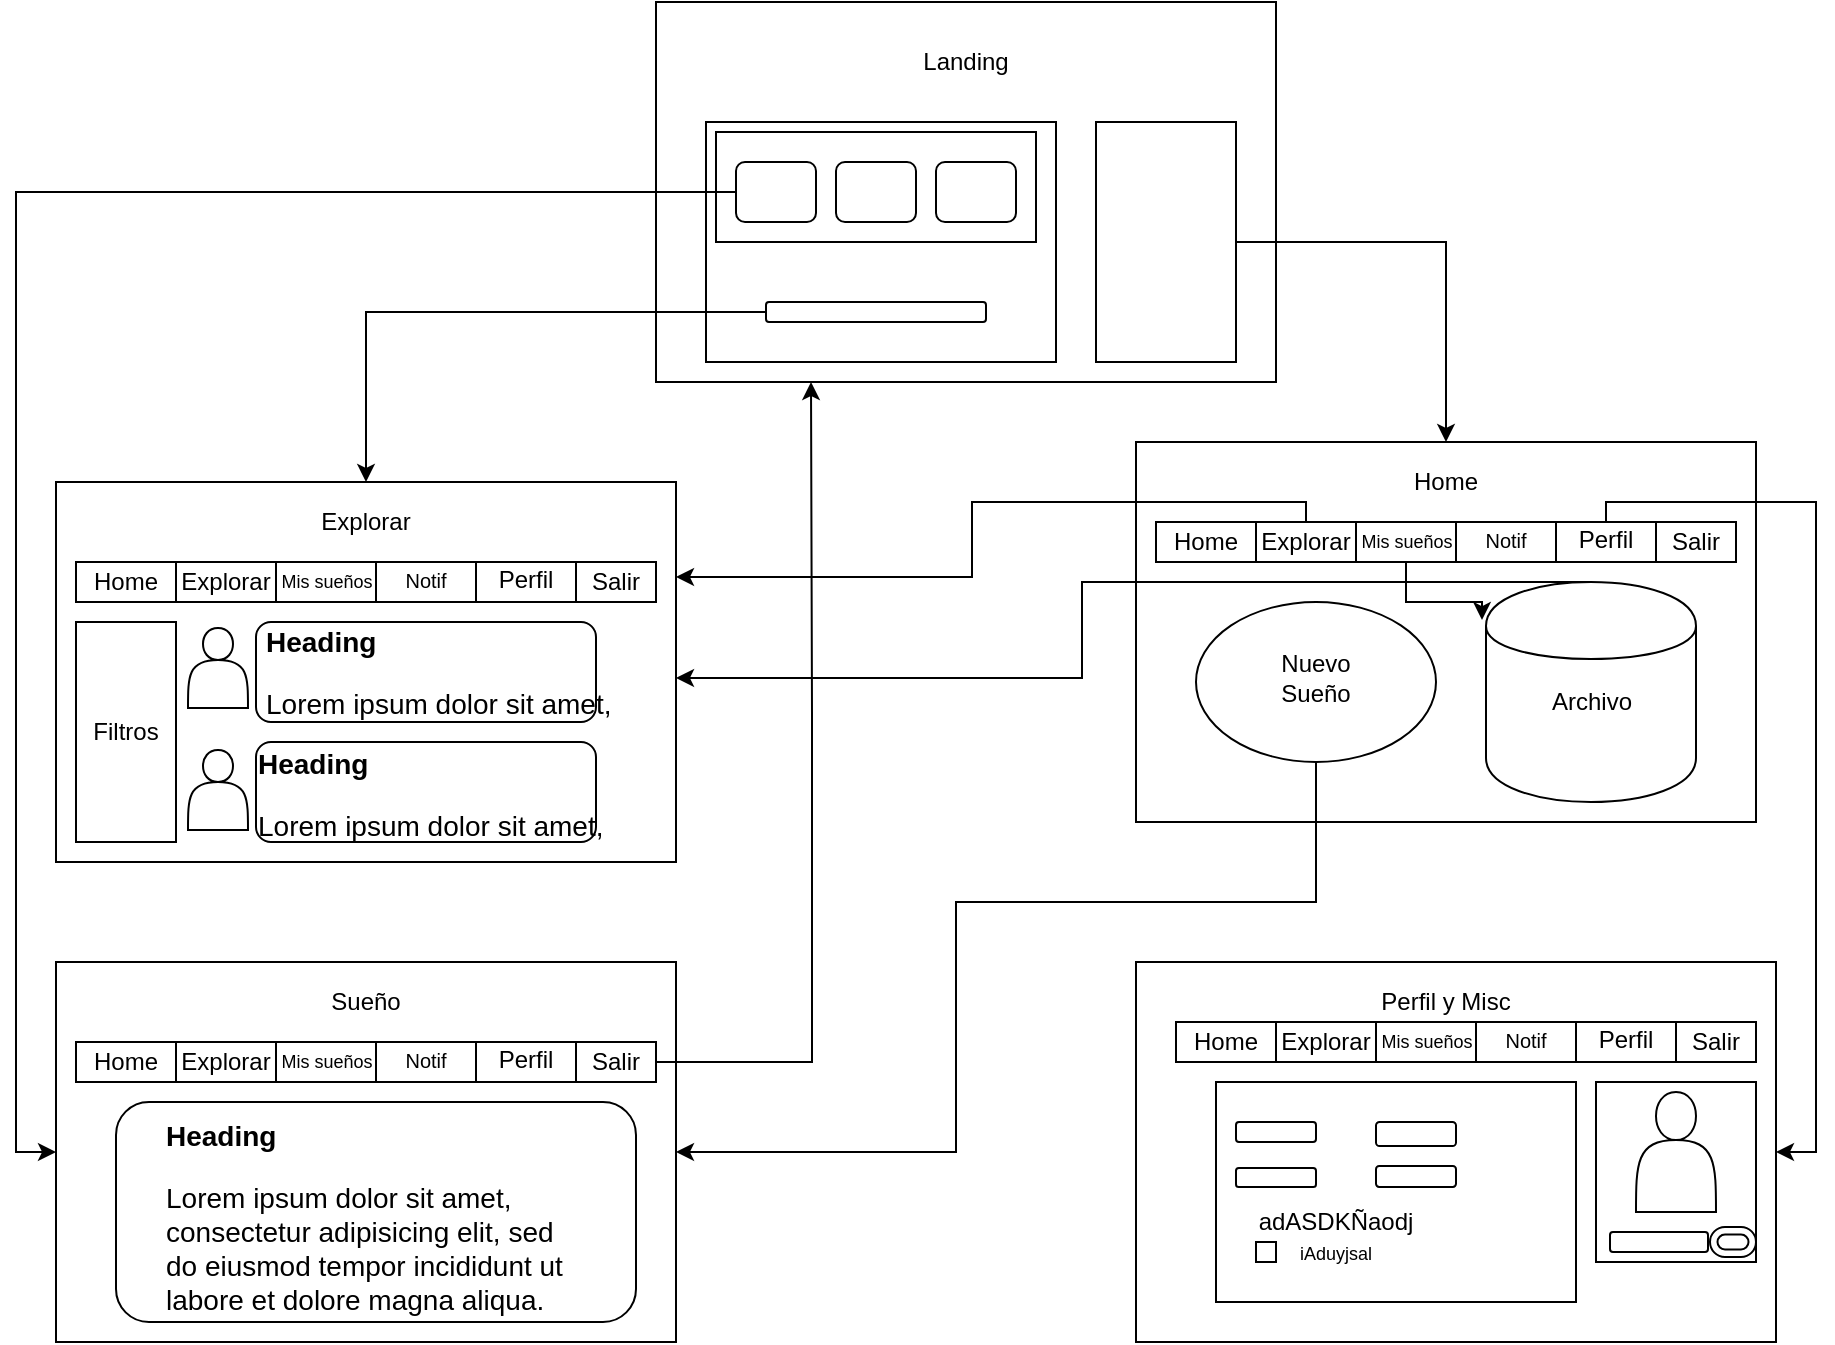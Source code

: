 <mxfile version="13.1.14" type="device"><diagram id="r1-VcZh4Wj96OKDkKLmq" name="Página-1"><mxGraphModel dx="1422" dy="846" grid="1" gridSize="10" guides="1" tooltips="1" connect="1" arrows="1" fold="1" page="1" pageScale="1" pageWidth="1169" pageHeight="827" math="0" shadow="0"><root><mxCell id="0"/><mxCell id="1" parent="0"/><mxCell id="ZdOcJ9_ZtJljpLuMC0p_-130" value="" style="rounded=0;whiteSpace=wrap;html=1;" parent="1" vertex="1"><mxGeometry x="680" y="520" width="320" height="190" as="geometry"/></mxCell><mxCell id="ZdOcJ9_ZtJljpLuMC0p_-140" value="" style="rounded=0;whiteSpace=wrap;html=1;" parent="1" vertex="1"><mxGeometry x="910" y="580" width="80" height="90" as="geometry"/></mxCell><mxCell id="ZdOcJ9_ZtJljpLuMC0p_-1" value="" style="rounded=0;whiteSpace=wrap;html=1;" parent="1" vertex="1"><mxGeometry x="440" y="40" width="310" height="190" as="geometry"/></mxCell><mxCell id="ZdOcJ9_ZtJljpLuMC0p_-2" value="Landing" style="text;html=1;strokeColor=none;fillColor=none;align=center;verticalAlign=middle;whiteSpace=wrap;rounded=0;" parent="1" vertex="1"><mxGeometry x="575" y="60" width="40" height="20" as="geometry"/></mxCell><mxCell id="ZdOcJ9_ZtJljpLuMC0p_-3" value="" style="rounded=0;whiteSpace=wrap;html=1;" parent="1" vertex="1"><mxGeometry x="680" y="260" width="310" height="190" as="geometry"/></mxCell><mxCell id="ZdOcJ9_ZtJljpLuMC0p_-4" value="Home" style="text;html=1;strokeColor=none;fillColor=none;align=center;verticalAlign=middle;whiteSpace=wrap;rounded=0;" parent="1" vertex="1"><mxGeometry x="815" y="270" width="40" height="20" as="geometry"/></mxCell><mxCell id="ZdOcJ9_ZtJljpLuMC0p_-5" value="" style="rounded=0;whiteSpace=wrap;html=1;" parent="1" vertex="1"><mxGeometry x="140" y="280" width="310" height="190" as="geometry"/></mxCell><mxCell id="ZdOcJ9_ZtJljpLuMC0p_-7" value="Explorar" style="text;html=1;strokeColor=none;fillColor=none;align=center;verticalAlign=middle;whiteSpace=wrap;rounded=0;" parent="1" vertex="1"><mxGeometry x="275" y="290" width="40" height="20" as="geometry"/></mxCell><mxCell id="ZdOcJ9_ZtJljpLuMC0p_-9" value="" style="rounded=0;whiteSpace=wrap;html=1;" parent="1" vertex="1"><mxGeometry x="140" y="520" width="310" height="190" as="geometry"/></mxCell><mxCell id="ZdOcJ9_ZtJljpLuMC0p_-10" value="Sueño" style="text;html=1;strokeColor=none;fillColor=none;align=center;verticalAlign=middle;whiteSpace=wrap;rounded=0;" parent="1" vertex="1"><mxGeometry x="275" y="530" width="40" height="20" as="geometry"/></mxCell><mxCell id="ZdOcJ9_ZtJljpLuMC0p_-11" value="" style="rounded=0;whiteSpace=wrap;html=1;" parent="1" vertex="1"><mxGeometry x="465" y="100" width="175" height="120" as="geometry"/></mxCell><mxCell id="ZdOcJ9_ZtJljpLuMC0p_-13" style="edgeStyle=orthogonalEdgeStyle;rounded=0;orthogonalLoop=1;jettySize=auto;html=1;exitX=1;exitY=0.5;exitDx=0;exitDy=0;" parent="1" source="ZdOcJ9_ZtJljpLuMC0p_-12" target="ZdOcJ9_ZtJljpLuMC0p_-3" edge="1"><mxGeometry relative="1" as="geometry"/></mxCell><mxCell id="ZdOcJ9_ZtJljpLuMC0p_-12" value="" style="rounded=0;whiteSpace=wrap;html=1;" parent="1" vertex="1"><mxGeometry x="660" y="100" width="70" height="120" as="geometry"/></mxCell><mxCell id="ZdOcJ9_ZtJljpLuMC0p_-14" value="" style="rounded=0;whiteSpace=wrap;html=1;" parent="1" vertex="1"><mxGeometry x="470" y="105" width="160" height="55" as="geometry"/></mxCell><mxCell id="ZdOcJ9_ZtJljpLuMC0p_-18" value="" style="group" parent="1" vertex="1" connectable="0"><mxGeometry x="480" y="120" width="140" height="30" as="geometry"/></mxCell><mxCell id="ZdOcJ9_ZtJljpLuMC0p_-15" value="" style="rounded=1;whiteSpace=wrap;html=1;" parent="ZdOcJ9_ZtJljpLuMC0p_-18" vertex="1"><mxGeometry width="40" height="30" as="geometry"/></mxCell><mxCell id="ZdOcJ9_ZtJljpLuMC0p_-16" value="" style="rounded=1;whiteSpace=wrap;html=1;" parent="ZdOcJ9_ZtJljpLuMC0p_-18" vertex="1"><mxGeometry x="50" width="40" height="30" as="geometry"/></mxCell><mxCell id="ZdOcJ9_ZtJljpLuMC0p_-17" value="" style="rounded=1;whiteSpace=wrap;html=1;" parent="ZdOcJ9_ZtJljpLuMC0p_-18" vertex="1"><mxGeometry x="100" width="40" height="30" as="geometry"/></mxCell><mxCell id="ZdOcJ9_ZtJljpLuMC0p_-20" style="edgeStyle=orthogonalEdgeStyle;rounded=0;orthogonalLoop=1;jettySize=auto;html=1;entryX=0.5;entryY=0;entryDx=0;entryDy=0;" parent="1" source="ZdOcJ9_ZtJljpLuMC0p_-19" target="ZdOcJ9_ZtJljpLuMC0p_-5" edge="1"><mxGeometry relative="1" as="geometry"/></mxCell><mxCell id="ZdOcJ9_ZtJljpLuMC0p_-19" value="" style="rounded=1;whiteSpace=wrap;html=1;" parent="1" vertex="1"><mxGeometry x="495" y="190" width="110" height="10" as="geometry"/></mxCell><mxCell id="ZdOcJ9_ZtJljpLuMC0p_-21" style="edgeStyle=orthogonalEdgeStyle;rounded=0;orthogonalLoop=1;jettySize=auto;html=1;exitX=0;exitY=0.5;exitDx=0;exitDy=0;entryX=0;entryY=0.5;entryDx=0;entryDy=0;" parent="1" source="ZdOcJ9_ZtJljpLuMC0p_-15" target="ZdOcJ9_ZtJljpLuMC0p_-9" edge="1"><mxGeometry relative="1" as="geometry"/></mxCell><mxCell id="ZdOcJ9_ZtJljpLuMC0p_-23" value="" style="rounded=0;whiteSpace=wrap;html=1;" parent="1" vertex="1"><mxGeometry x="690" y="300" width="290" height="20" as="geometry"/></mxCell><mxCell id="ZdOcJ9_ZtJljpLuMC0p_-24" value="" style="rounded=0;whiteSpace=wrap;html=1;" parent="1" vertex="1"><mxGeometry x="690" y="300" width="50" height="20" as="geometry"/></mxCell><mxCell id="ZdOcJ9_ZtJljpLuMC0p_-37" value="" style="group" parent="1" vertex="1" connectable="0"><mxGeometry x="690" y="300" width="290" height="20" as="geometry"/></mxCell><mxCell id="ZdOcJ9_ZtJljpLuMC0p_-36" value="" style="group" parent="ZdOcJ9_ZtJljpLuMC0p_-37" vertex="1" connectable="0"><mxGeometry width="290" height="20" as="geometry"/></mxCell><mxCell id="ZdOcJ9_ZtJljpLuMC0p_-30" value="" style="rounded=0;whiteSpace=wrap;html=1;" parent="ZdOcJ9_ZtJljpLuMC0p_-36" vertex="1"><mxGeometry width="50" height="20" as="geometry"/></mxCell><mxCell id="ZdOcJ9_ZtJljpLuMC0p_-34" value="" style="rounded=0;whiteSpace=wrap;html=1;" parent="ZdOcJ9_ZtJljpLuMC0p_-36" vertex="1"><mxGeometry width="290" height="20" as="geometry"/></mxCell><mxCell id="ZdOcJ9_ZtJljpLuMC0p_-31" value="" style="rounded=0;whiteSpace=wrap;html=1;" parent="ZdOcJ9_ZtJljpLuMC0p_-36" vertex="1"><mxGeometry x="50" width="50" height="20" as="geometry"/></mxCell><mxCell id="ZdOcJ9_ZtJljpLuMC0p_-32" value="" style="rounded=0;whiteSpace=wrap;html=1;" parent="ZdOcJ9_ZtJljpLuMC0p_-36" vertex="1"><mxGeometry x="100" width="50" height="20" as="geometry"/></mxCell><mxCell id="ZdOcJ9_ZtJljpLuMC0p_-33" value="" style="rounded=0;whiteSpace=wrap;html=1;" parent="ZdOcJ9_ZtJljpLuMC0p_-36" vertex="1"><mxGeometry x="150" width="50" height="20" as="geometry"/></mxCell><mxCell id="ZdOcJ9_ZtJljpLuMC0p_-35" value="" style="rounded=0;whiteSpace=wrap;html=1;" parent="ZdOcJ9_ZtJljpLuMC0p_-36" vertex="1"><mxGeometry x="200" width="50" height="20" as="geometry"/></mxCell><mxCell id="ZdOcJ9_ZtJljpLuMC0p_-62" value="Home" style="text;html=1;strokeColor=none;fillColor=none;align=center;verticalAlign=middle;whiteSpace=wrap;rounded=0;" parent="ZdOcJ9_ZtJljpLuMC0p_-36" vertex="1"><mxGeometry x="5" width="40" height="20" as="geometry"/></mxCell><mxCell id="ZdOcJ9_ZtJljpLuMC0p_-66" value="Salir" style="text;html=1;strokeColor=none;fillColor=none;align=center;verticalAlign=middle;whiteSpace=wrap;rounded=0;" parent="ZdOcJ9_ZtJljpLuMC0p_-36" vertex="1"><mxGeometry x="250" width="40" height="20" as="geometry"/></mxCell><mxCell id="ZdOcJ9_ZtJljpLuMC0p_-25" value="" style="rounded=0;whiteSpace=wrap;html=1;" parent="ZdOcJ9_ZtJljpLuMC0p_-37" vertex="1"><mxGeometry x="50" width="50" height="20" as="geometry"/></mxCell><mxCell id="ZdOcJ9_ZtJljpLuMC0p_-26" value="" style="rounded=0;whiteSpace=wrap;html=1;" parent="ZdOcJ9_ZtJljpLuMC0p_-37" vertex="1"><mxGeometry x="100" width="50" height="20" as="geometry"/></mxCell><mxCell id="ZdOcJ9_ZtJljpLuMC0p_-27" value="" style="rounded=0;whiteSpace=wrap;html=1;" parent="ZdOcJ9_ZtJljpLuMC0p_-37" vertex="1"><mxGeometry x="150" width="50" height="20" as="geometry"/></mxCell><mxCell id="ZdOcJ9_ZtJljpLuMC0p_-28" value="" style="rounded=0;whiteSpace=wrap;html=1;" parent="ZdOcJ9_ZtJljpLuMC0p_-37" vertex="1"><mxGeometry x="200" width="50" height="20" as="geometry"/></mxCell><mxCell id="ZdOcJ9_ZtJljpLuMC0p_-63" value="Explorar" style="text;html=1;strokeColor=none;fillColor=none;align=center;verticalAlign=middle;whiteSpace=wrap;rounded=0;" parent="ZdOcJ9_ZtJljpLuMC0p_-37" vertex="1"><mxGeometry x="55" width="40" height="20" as="geometry"/></mxCell><mxCell id="ZdOcJ9_ZtJljpLuMC0p_-64" value="&lt;font style=&quot;font-size: 9px&quot;&gt;Mis sueños&lt;/font&gt;" style="text;html=1;strokeColor=none;fillColor=none;align=center;verticalAlign=middle;whiteSpace=wrap;rounded=0;" parent="ZdOcJ9_ZtJljpLuMC0p_-37" vertex="1"><mxGeometry x="98" y="4" width="55" height="10" as="geometry"/></mxCell><mxCell id="ZdOcJ9_ZtJljpLuMC0p_-65" value="Perfil" style="text;html=1;strokeColor=none;fillColor=none;align=center;verticalAlign=middle;whiteSpace=wrap;rounded=0;" parent="ZdOcJ9_ZtJljpLuMC0p_-37" vertex="1"><mxGeometry x="205" y="-1" width="40" height="20" as="geometry"/></mxCell><mxCell id="ZdOcJ9_ZtJljpLuMC0p_-68" value="&lt;font style=&quot;font-size: 10px&quot;&gt;Notif&lt;/font&gt;" style="text;html=1;strokeColor=none;fillColor=none;align=center;verticalAlign=middle;whiteSpace=wrap;rounded=0;" parent="ZdOcJ9_ZtJljpLuMC0p_-37" vertex="1"><mxGeometry x="155" y="-1" width="40" height="20" as="geometry"/></mxCell><mxCell id="ZdOcJ9_ZtJljpLuMC0p_-38" value="" style="group" parent="1" vertex="1" connectable="0"><mxGeometry x="150" y="310" width="290" height="20" as="geometry"/></mxCell><mxCell id="ZdOcJ9_ZtJljpLuMC0p_-39" value="" style="group" parent="ZdOcJ9_ZtJljpLuMC0p_-38" vertex="1" connectable="0"><mxGeometry width="290" height="20" as="geometry"/></mxCell><mxCell id="ZdOcJ9_ZtJljpLuMC0p_-40" value="" style="rounded=0;whiteSpace=wrap;html=1;" parent="ZdOcJ9_ZtJljpLuMC0p_-39" vertex="1"><mxGeometry width="50" height="20" as="geometry"/></mxCell><mxCell id="ZdOcJ9_ZtJljpLuMC0p_-41" value="" style="rounded=0;whiteSpace=wrap;html=1;" parent="ZdOcJ9_ZtJljpLuMC0p_-39" vertex="1"><mxGeometry width="290" height="20" as="geometry"/></mxCell><mxCell id="ZdOcJ9_ZtJljpLuMC0p_-42" value="" style="rounded=0;whiteSpace=wrap;html=1;" parent="ZdOcJ9_ZtJljpLuMC0p_-39" vertex="1"><mxGeometry x="50" width="50" height="20" as="geometry"/></mxCell><mxCell id="ZdOcJ9_ZtJljpLuMC0p_-43" value="" style="rounded=0;whiteSpace=wrap;html=1;" parent="ZdOcJ9_ZtJljpLuMC0p_-39" vertex="1"><mxGeometry x="100" width="50" height="20" as="geometry"/></mxCell><mxCell id="ZdOcJ9_ZtJljpLuMC0p_-44" value="" style="rounded=0;whiteSpace=wrap;html=1;" parent="ZdOcJ9_ZtJljpLuMC0p_-39" vertex="1"><mxGeometry x="150" width="50" height="20" as="geometry"/></mxCell><mxCell id="ZdOcJ9_ZtJljpLuMC0p_-45" value="" style="rounded=0;whiteSpace=wrap;html=1;" parent="ZdOcJ9_ZtJljpLuMC0p_-39" vertex="1"><mxGeometry x="200" width="50" height="20" as="geometry"/></mxCell><mxCell id="ZdOcJ9_ZtJljpLuMC0p_-46" value="" style="rounded=0;whiteSpace=wrap;html=1;" parent="ZdOcJ9_ZtJljpLuMC0p_-38" vertex="1"><mxGeometry x="50" width="50" height="20" as="geometry"/></mxCell><mxCell id="ZdOcJ9_ZtJljpLuMC0p_-47" value="" style="rounded=0;whiteSpace=wrap;html=1;" parent="ZdOcJ9_ZtJljpLuMC0p_-38" vertex="1"><mxGeometry x="100" width="50" height="20" as="geometry"/></mxCell><mxCell id="ZdOcJ9_ZtJljpLuMC0p_-48" value="" style="rounded=0;whiteSpace=wrap;html=1;" parent="ZdOcJ9_ZtJljpLuMC0p_-38" vertex="1"><mxGeometry x="150" width="50" height="20" as="geometry"/></mxCell><mxCell id="ZdOcJ9_ZtJljpLuMC0p_-49" value="" style="rounded=0;whiteSpace=wrap;html=1;" parent="ZdOcJ9_ZtJljpLuMC0p_-38" vertex="1"><mxGeometry x="200" width="50" height="20" as="geometry"/></mxCell><mxCell id="ZdOcJ9_ZtJljpLuMC0p_-50" value="" style="group" parent="1" vertex="1" connectable="0"><mxGeometry x="150" y="550" width="290" height="20" as="geometry"/></mxCell><mxCell id="ZdOcJ9_ZtJljpLuMC0p_-51" value="" style="group" parent="ZdOcJ9_ZtJljpLuMC0p_-50" vertex="1" connectable="0"><mxGeometry width="290" height="20" as="geometry"/></mxCell><mxCell id="ZdOcJ9_ZtJljpLuMC0p_-52" value="" style="rounded=0;whiteSpace=wrap;html=1;" parent="ZdOcJ9_ZtJljpLuMC0p_-51" vertex="1"><mxGeometry width="50" height="20" as="geometry"/></mxCell><mxCell id="ZdOcJ9_ZtJljpLuMC0p_-53" value="" style="rounded=0;whiteSpace=wrap;html=1;" parent="ZdOcJ9_ZtJljpLuMC0p_-51" vertex="1"><mxGeometry width="290" height="20" as="geometry"/></mxCell><mxCell id="ZdOcJ9_ZtJljpLuMC0p_-54" value="" style="rounded=0;whiteSpace=wrap;html=1;" parent="ZdOcJ9_ZtJljpLuMC0p_-51" vertex="1"><mxGeometry x="50" width="50" height="20" as="geometry"/></mxCell><mxCell id="ZdOcJ9_ZtJljpLuMC0p_-55" value="" style="rounded=0;whiteSpace=wrap;html=1;" parent="ZdOcJ9_ZtJljpLuMC0p_-51" vertex="1"><mxGeometry x="100" width="50" height="20" as="geometry"/></mxCell><mxCell id="ZdOcJ9_ZtJljpLuMC0p_-56" value="" style="rounded=0;whiteSpace=wrap;html=1;" parent="ZdOcJ9_ZtJljpLuMC0p_-51" vertex="1"><mxGeometry x="150" width="50" height="20" as="geometry"/></mxCell><mxCell id="ZdOcJ9_ZtJljpLuMC0p_-57" value="" style="rounded=0;whiteSpace=wrap;html=1;" parent="ZdOcJ9_ZtJljpLuMC0p_-51" vertex="1"><mxGeometry x="200" width="50" height="20" as="geometry"/></mxCell><mxCell id="ZdOcJ9_ZtJljpLuMC0p_-58" value="" style="rounded=0;whiteSpace=wrap;html=1;" parent="ZdOcJ9_ZtJljpLuMC0p_-50" vertex="1"><mxGeometry x="50" width="50" height="20" as="geometry"/></mxCell><mxCell id="ZdOcJ9_ZtJljpLuMC0p_-59" value="" style="rounded=0;whiteSpace=wrap;html=1;" parent="ZdOcJ9_ZtJljpLuMC0p_-50" vertex="1"><mxGeometry x="100" width="50" height="20" as="geometry"/></mxCell><mxCell id="ZdOcJ9_ZtJljpLuMC0p_-60" value="" style="rounded=0;whiteSpace=wrap;html=1;" parent="ZdOcJ9_ZtJljpLuMC0p_-50" vertex="1"><mxGeometry x="150" width="50" height="20" as="geometry"/></mxCell><mxCell id="ZdOcJ9_ZtJljpLuMC0p_-61" value="" style="rounded=0;whiteSpace=wrap;html=1;" parent="ZdOcJ9_ZtJljpLuMC0p_-50" vertex="1"><mxGeometry x="200" width="50" height="20" as="geometry"/></mxCell><mxCell id="ZdOcJ9_ZtJljpLuMC0p_-71" value="" style="rounded=0;whiteSpace=wrap;html=1;" parent="1" vertex="1"><mxGeometry x="140" y="280" width="310" height="190" as="geometry"/></mxCell><mxCell id="ZdOcJ9_ZtJljpLuMC0p_-72" value="Explorar" style="text;html=1;strokeColor=none;fillColor=none;align=center;verticalAlign=middle;whiteSpace=wrap;rounded=0;" parent="1" vertex="1"><mxGeometry x="275" y="290" width="40" height="20" as="geometry"/></mxCell><mxCell id="ZdOcJ9_ZtJljpLuMC0p_-73" value="" style="rounded=0;whiteSpace=wrap;html=1;" parent="1" vertex="1"><mxGeometry x="150" y="320" width="290" height="20" as="geometry"/></mxCell><mxCell id="ZdOcJ9_ZtJljpLuMC0p_-74" value="" style="rounded=0;whiteSpace=wrap;html=1;" parent="1" vertex="1"><mxGeometry x="150" y="320" width="50" height="20" as="geometry"/></mxCell><mxCell id="ZdOcJ9_ZtJljpLuMC0p_-75" value="" style="group" parent="1" vertex="1" connectable="0"><mxGeometry x="150" y="320" width="290" height="20" as="geometry"/></mxCell><mxCell id="ZdOcJ9_ZtJljpLuMC0p_-76" value="" style="group" parent="ZdOcJ9_ZtJljpLuMC0p_-75" vertex="1" connectable="0"><mxGeometry width="290" height="20" as="geometry"/></mxCell><mxCell id="ZdOcJ9_ZtJljpLuMC0p_-77" value="" style="rounded=0;whiteSpace=wrap;html=1;" parent="ZdOcJ9_ZtJljpLuMC0p_-76" vertex="1"><mxGeometry width="50" height="20" as="geometry"/></mxCell><mxCell id="ZdOcJ9_ZtJljpLuMC0p_-78" value="" style="rounded=0;whiteSpace=wrap;html=1;" parent="ZdOcJ9_ZtJljpLuMC0p_-76" vertex="1"><mxGeometry width="290" height="20" as="geometry"/></mxCell><mxCell id="ZdOcJ9_ZtJljpLuMC0p_-79" value="" style="rounded=0;whiteSpace=wrap;html=1;" parent="ZdOcJ9_ZtJljpLuMC0p_-76" vertex="1"><mxGeometry x="50" width="50" height="20" as="geometry"/></mxCell><mxCell id="ZdOcJ9_ZtJljpLuMC0p_-80" value="" style="rounded=0;whiteSpace=wrap;html=1;" parent="ZdOcJ9_ZtJljpLuMC0p_-76" vertex="1"><mxGeometry x="100" width="50" height="20" as="geometry"/></mxCell><mxCell id="ZdOcJ9_ZtJljpLuMC0p_-81" value="" style="rounded=0;whiteSpace=wrap;html=1;" parent="ZdOcJ9_ZtJljpLuMC0p_-76" vertex="1"><mxGeometry x="150" width="50" height="20" as="geometry"/></mxCell><mxCell id="ZdOcJ9_ZtJljpLuMC0p_-82" value="" style="rounded=0;whiteSpace=wrap;html=1;" parent="ZdOcJ9_ZtJljpLuMC0p_-76" vertex="1"><mxGeometry x="200" width="50" height="20" as="geometry"/></mxCell><mxCell id="ZdOcJ9_ZtJljpLuMC0p_-83" value="Home" style="text;html=1;strokeColor=none;fillColor=none;align=center;verticalAlign=middle;whiteSpace=wrap;rounded=0;" parent="ZdOcJ9_ZtJljpLuMC0p_-76" vertex="1"><mxGeometry x="5" width="40" height="20" as="geometry"/></mxCell><mxCell id="ZdOcJ9_ZtJljpLuMC0p_-84" value="Salir" style="text;html=1;strokeColor=none;fillColor=none;align=center;verticalAlign=middle;whiteSpace=wrap;rounded=0;" parent="ZdOcJ9_ZtJljpLuMC0p_-76" vertex="1"><mxGeometry x="250" width="40" height="20" as="geometry"/></mxCell><mxCell id="ZdOcJ9_ZtJljpLuMC0p_-85" value="" style="rounded=0;whiteSpace=wrap;html=1;" parent="ZdOcJ9_ZtJljpLuMC0p_-75" vertex="1"><mxGeometry x="50" width="50" height="20" as="geometry"/></mxCell><mxCell id="ZdOcJ9_ZtJljpLuMC0p_-86" value="" style="rounded=0;whiteSpace=wrap;html=1;" parent="ZdOcJ9_ZtJljpLuMC0p_-75" vertex="1"><mxGeometry x="100" width="50" height="20" as="geometry"/></mxCell><mxCell id="ZdOcJ9_ZtJljpLuMC0p_-87" value="" style="rounded=0;whiteSpace=wrap;html=1;" parent="ZdOcJ9_ZtJljpLuMC0p_-75" vertex="1"><mxGeometry x="150" width="50" height="20" as="geometry"/></mxCell><mxCell id="ZdOcJ9_ZtJljpLuMC0p_-88" value="" style="rounded=0;whiteSpace=wrap;html=1;" parent="ZdOcJ9_ZtJljpLuMC0p_-75" vertex="1"><mxGeometry x="200" width="50" height="20" as="geometry"/></mxCell><mxCell id="ZdOcJ9_ZtJljpLuMC0p_-89" value="Explorar" style="text;html=1;strokeColor=none;fillColor=none;align=center;verticalAlign=middle;whiteSpace=wrap;rounded=0;" parent="ZdOcJ9_ZtJljpLuMC0p_-75" vertex="1"><mxGeometry x="55" width="40" height="20" as="geometry"/></mxCell><mxCell id="ZdOcJ9_ZtJljpLuMC0p_-90" value="&lt;font style=&quot;font-size: 9px&quot;&gt;Mis sueños&lt;/font&gt;" style="text;html=1;strokeColor=none;fillColor=none;align=center;verticalAlign=middle;whiteSpace=wrap;rounded=0;" parent="ZdOcJ9_ZtJljpLuMC0p_-75" vertex="1"><mxGeometry x="98" y="4" width="55" height="10" as="geometry"/></mxCell><mxCell id="ZdOcJ9_ZtJljpLuMC0p_-91" value="Perfil" style="text;html=1;strokeColor=none;fillColor=none;align=center;verticalAlign=middle;whiteSpace=wrap;rounded=0;" parent="ZdOcJ9_ZtJljpLuMC0p_-75" vertex="1"><mxGeometry x="205" y="-1" width="40" height="20" as="geometry"/></mxCell><mxCell id="ZdOcJ9_ZtJljpLuMC0p_-92" value="&lt;font style=&quot;font-size: 10px&quot;&gt;Notif&lt;/font&gt;" style="text;html=1;strokeColor=none;fillColor=none;align=center;verticalAlign=middle;whiteSpace=wrap;rounded=0;" parent="ZdOcJ9_ZtJljpLuMC0p_-75" vertex="1"><mxGeometry x="155" y="-1" width="40" height="20" as="geometry"/></mxCell><mxCell id="ZdOcJ9_ZtJljpLuMC0p_-93" value="" style="rounded=0;whiteSpace=wrap;html=1;" parent="1" vertex="1"><mxGeometry x="140" y="520" width="310" height="190" as="geometry"/></mxCell><mxCell id="ZdOcJ9_ZtJljpLuMC0p_-94" value="Sueño" style="text;html=1;strokeColor=none;fillColor=none;align=center;verticalAlign=middle;whiteSpace=wrap;rounded=0;" parent="1" vertex="1"><mxGeometry x="275" y="530" width="40" height="20" as="geometry"/></mxCell><mxCell id="ZdOcJ9_ZtJljpLuMC0p_-95" value="" style="rounded=0;whiteSpace=wrap;html=1;" parent="1" vertex="1"><mxGeometry x="150" y="560" width="290" height="20" as="geometry"/></mxCell><mxCell id="ZdOcJ9_ZtJljpLuMC0p_-96" value="" style="rounded=0;whiteSpace=wrap;html=1;" parent="1" vertex="1"><mxGeometry x="150" y="560" width="50" height="20" as="geometry"/></mxCell><mxCell id="ZdOcJ9_ZtJljpLuMC0p_-97" value="" style="group" parent="1" vertex="1" connectable="0"><mxGeometry x="150" y="560" width="290" height="20" as="geometry"/></mxCell><mxCell id="ZdOcJ9_ZtJljpLuMC0p_-98" value="" style="group" parent="ZdOcJ9_ZtJljpLuMC0p_-97" vertex="1" connectable="0"><mxGeometry width="290" height="20" as="geometry"/></mxCell><mxCell id="ZdOcJ9_ZtJljpLuMC0p_-99" value="" style="rounded=0;whiteSpace=wrap;html=1;" parent="ZdOcJ9_ZtJljpLuMC0p_-98" vertex="1"><mxGeometry width="50" height="20" as="geometry"/></mxCell><mxCell id="ZdOcJ9_ZtJljpLuMC0p_-100" value="" style="rounded=0;whiteSpace=wrap;html=1;" parent="ZdOcJ9_ZtJljpLuMC0p_-98" vertex="1"><mxGeometry width="290" height="20" as="geometry"/></mxCell><mxCell id="ZdOcJ9_ZtJljpLuMC0p_-101" value="" style="rounded=0;whiteSpace=wrap;html=1;" parent="ZdOcJ9_ZtJljpLuMC0p_-98" vertex="1"><mxGeometry x="50" width="50" height="20" as="geometry"/></mxCell><mxCell id="ZdOcJ9_ZtJljpLuMC0p_-102" value="" style="rounded=0;whiteSpace=wrap;html=1;" parent="ZdOcJ9_ZtJljpLuMC0p_-98" vertex="1"><mxGeometry x="100" width="50" height="20" as="geometry"/></mxCell><mxCell id="ZdOcJ9_ZtJljpLuMC0p_-103" value="" style="rounded=0;whiteSpace=wrap;html=1;" parent="ZdOcJ9_ZtJljpLuMC0p_-98" vertex="1"><mxGeometry x="150" width="50" height="20" as="geometry"/></mxCell><mxCell id="ZdOcJ9_ZtJljpLuMC0p_-104" value="" style="rounded=0;whiteSpace=wrap;html=1;" parent="ZdOcJ9_ZtJljpLuMC0p_-98" vertex="1"><mxGeometry x="200" width="50" height="20" as="geometry"/></mxCell><mxCell id="ZdOcJ9_ZtJljpLuMC0p_-105" value="Home" style="text;html=1;strokeColor=none;fillColor=none;align=center;verticalAlign=middle;whiteSpace=wrap;rounded=0;" parent="ZdOcJ9_ZtJljpLuMC0p_-98" vertex="1"><mxGeometry x="5" width="40" height="20" as="geometry"/></mxCell><mxCell id="ZdOcJ9_ZtJljpLuMC0p_-106" value="Salir" style="text;html=1;strokeColor=none;fillColor=none;align=center;verticalAlign=middle;whiteSpace=wrap;rounded=0;" parent="ZdOcJ9_ZtJljpLuMC0p_-98" vertex="1"><mxGeometry x="250" width="40" height="20" as="geometry"/></mxCell><mxCell id="ZdOcJ9_ZtJljpLuMC0p_-107" value="" style="rounded=0;whiteSpace=wrap;html=1;" parent="ZdOcJ9_ZtJljpLuMC0p_-97" vertex="1"><mxGeometry x="50" width="50" height="20" as="geometry"/></mxCell><mxCell id="ZdOcJ9_ZtJljpLuMC0p_-108" value="" style="rounded=0;whiteSpace=wrap;html=1;" parent="ZdOcJ9_ZtJljpLuMC0p_-97" vertex="1"><mxGeometry x="100" width="50" height="20" as="geometry"/></mxCell><mxCell id="ZdOcJ9_ZtJljpLuMC0p_-109" value="" style="rounded=0;whiteSpace=wrap;html=1;" parent="ZdOcJ9_ZtJljpLuMC0p_-97" vertex="1"><mxGeometry x="150" width="50" height="20" as="geometry"/></mxCell><mxCell id="ZdOcJ9_ZtJljpLuMC0p_-110" value="" style="rounded=0;whiteSpace=wrap;html=1;" parent="ZdOcJ9_ZtJljpLuMC0p_-97" vertex="1"><mxGeometry x="200" width="50" height="20" as="geometry"/></mxCell><mxCell id="ZdOcJ9_ZtJljpLuMC0p_-111" value="Explorar" style="text;html=1;strokeColor=none;fillColor=none;align=center;verticalAlign=middle;whiteSpace=wrap;rounded=0;" parent="ZdOcJ9_ZtJljpLuMC0p_-97" vertex="1"><mxGeometry x="55" width="40" height="20" as="geometry"/></mxCell><mxCell id="ZdOcJ9_ZtJljpLuMC0p_-112" value="&lt;font style=&quot;font-size: 9px&quot;&gt;Mis sueños&lt;/font&gt;" style="text;html=1;strokeColor=none;fillColor=none;align=center;verticalAlign=middle;whiteSpace=wrap;rounded=0;" parent="ZdOcJ9_ZtJljpLuMC0p_-97" vertex="1"><mxGeometry x="98" y="4" width="55" height="10" as="geometry"/></mxCell><mxCell id="ZdOcJ9_ZtJljpLuMC0p_-113" value="Perfil" style="text;html=1;strokeColor=none;fillColor=none;align=center;verticalAlign=middle;whiteSpace=wrap;rounded=0;" parent="ZdOcJ9_ZtJljpLuMC0p_-97" vertex="1"><mxGeometry x="205" y="-1" width="40" height="20" as="geometry"/></mxCell><mxCell id="ZdOcJ9_ZtJljpLuMC0p_-114" value="&lt;font style=&quot;font-size: 10px&quot;&gt;Notif&lt;/font&gt;" style="text;html=1;strokeColor=none;fillColor=none;align=center;verticalAlign=middle;whiteSpace=wrap;rounded=0;" parent="ZdOcJ9_ZtJljpLuMC0p_-97" vertex="1"><mxGeometry x="155" y="-1" width="40" height="20" as="geometry"/></mxCell><mxCell id="ZdOcJ9_ZtJljpLuMC0p_-115" value="" style="rounded=1;whiteSpace=wrap;html=1;" parent="1" vertex="1"><mxGeometry x="240" y="350" width="170" height="50" as="geometry"/></mxCell><mxCell id="ZdOcJ9_ZtJljpLuMC0p_-116" value="" style="rounded=1;whiteSpace=wrap;html=1;" parent="1" vertex="1"><mxGeometry x="240" y="410" width="170" height="50" as="geometry"/></mxCell><mxCell id="ZdOcJ9_ZtJljpLuMC0p_-117" value="Filtros" style="rounded=0;whiteSpace=wrap;html=1;" parent="1" vertex="1"><mxGeometry x="150" y="350" width="50" height="110" as="geometry"/></mxCell><mxCell id="ZdOcJ9_ZtJljpLuMC0p_-118" value="" style="shape=actor;whiteSpace=wrap;html=1;" parent="1" vertex="1"><mxGeometry x="206" y="353" width="30" height="40" as="geometry"/></mxCell><mxCell id="ZdOcJ9_ZtJljpLuMC0p_-119" value="" style="shape=actor;whiteSpace=wrap;html=1;" parent="1" vertex="1"><mxGeometry x="206" y="414" width="30" height="40" as="geometry"/></mxCell><mxCell id="ZdOcJ9_ZtJljpLuMC0p_-120" value="&lt;h1 style=&quot;font-size: 14px&quot;&gt;&lt;font style=&quot;font-size: 14px&quot;&gt;Heading&lt;/font&gt;&lt;/h1&gt;&lt;p style=&quot;font-size: 14px&quot;&gt;&lt;font style=&quot;font-size: 14px&quot;&gt;Lorem ipsum dolor sit amet, consectetur adipisicing elit, sed do eiusmod tempor incididunt ut labore et dolore magna aliqua.&lt;/font&gt;&lt;/p&gt;" style="text;html=1;strokeColor=none;fillColor=none;spacing=5;spacingTop=-20;whiteSpace=wrap;overflow=hidden;rounded=0;" parent="1" vertex="1"><mxGeometry x="240" y="353" width="210" height="50" as="geometry"/></mxCell><mxCell id="ZdOcJ9_ZtJljpLuMC0p_-121" value="&lt;h1 style=&quot;font-size: 14px&quot;&gt;&lt;font style=&quot;font-size: 14px&quot;&gt;Heading&lt;/font&gt;&lt;/h1&gt;&lt;p style=&quot;font-size: 14px&quot;&gt;&lt;font style=&quot;font-size: 14px&quot;&gt;Lorem ipsum dolor sit amet, consectetur adipisicing elit, sed do eiusmod tempor incididunt ut labore et dolore magna aliqua.&lt;/font&gt;&lt;/p&gt;" style="text;html=1;strokeColor=none;fillColor=none;spacing=5;spacingTop=-20;whiteSpace=wrap;overflow=hidden;rounded=0;" parent="1" vertex="1"><mxGeometry x="236" y="414" width="210" height="50" as="geometry"/></mxCell><mxCell id="ZdOcJ9_ZtJljpLuMC0p_-122" value="" style="rounded=1;whiteSpace=wrap;html=1;" parent="1" vertex="1"><mxGeometry x="170" y="590" width="260" height="110" as="geometry"/></mxCell><mxCell id="ZdOcJ9_ZtJljpLuMC0p_-123" value="&lt;h1 style=&quot;font-size: 14px&quot;&gt;&lt;font style=&quot;font-size: 14px&quot;&gt;Heading&lt;/font&gt;&lt;/h1&gt;&lt;p style=&quot;font-size: 14px&quot;&gt;&lt;font style=&quot;font-size: 14px&quot;&gt;Lorem ipsum dolor sit amet, consectetur adipisicing elit, sed do eiusmod tempor incididunt ut labore et dolore magna aliqua.&lt;/font&gt;&lt;/p&gt;" style="text;html=1;strokeColor=none;fillColor=none;spacing=5;spacingTop=-20;whiteSpace=wrap;overflow=hidden;rounded=0;" parent="1" vertex="1"><mxGeometry x="190" y="600" width="220" height="100" as="geometry"/></mxCell><mxCell id="ZdOcJ9_ZtJljpLuMC0p_-128" style="edgeStyle=orthogonalEdgeStyle;rounded=0;orthogonalLoop=1;jettySize=auto;html=1;entryX=1;entryY=0.5;entryDx=0;entryDy=0;" parent="1" source="ZdOcJ9_ZtJljpLuMC0p_-124" target="ZdOcJ9_ZtJljpLuMC0p_-93" edge="1"><mxGeometry relative="1" as="geometry"><Array as="points"><mxPoint x="770" y="490"/><mxPoint x="590" y="490"/><mxPoint x="590" y="615"/></Array></mxGeometry></mxCell><mxCell id="ZdOcJ9_ZtJljpLuMC0p_-124" value="" style="ellipse;whiteSpace=wrap;html=1;" parent="1" vertex="1"><mxGeometry x="710" y="340" width="120" height="80" as="geometry"/></mxCell><mxCell id="ZdOcJ9_ZtJljpLuMC0p_-125" value="Nuevo Sueño" style="text;html=1;strokeColor=none;fillColor=none;align=center;verticalAlign=middle;whiteSpace=wrap;rounded=0;" parent="1" vertex="1"><mxGeometry x="750" y="368" width="40" height="20" as="geometry"/></mxCell><mxCell id="ZdOcJ9_ZtJljpLuMC0p_-129" style="edgeStyle=orthogonalEdgeStyle;rounded=0;orthogonalLoop=1;jettySize=auto;html=1;entryX=1;entryY=0.5;entryDx=0;entryDy=0;exitX=0.5;exitY=0;exitDx=0;exitDy=0;" parent="1" source="ZdOcJ9_ZtJljpLuMC0p_-126" target="ZdOcJ9_ZtJljpLuMC0p_-120" edge="1"><mxGeometry relative="1" as="geometry"><Array as="points"><mxPoint x="653" y="330"/><mxPoint x="653" y="378"/></Array></mxGeometry></mxCell><mxCell id="ZdOcJ9_ZtJljpLuMC0p_-126" value="" style="shape=cylinder;whiteSpace=wrap;html=1;boundedLbl=1;backgroundOutline=1;" parent="1" vertex="1"><mxGeometry x="855" y="330" width="105" height="110" as="geometry"/></mxCell><mxCell id="ZdOcJ9_ZtJljpLuMC0p_-127" value="Archivo" style="text;html=1;strokeColor=none;fillColor=none;align=center;verticalAlign=middle;whiteSpace=wrap;rounded=0;" parent="1" vertex="1"><mxGeometry x="887.5" y="380" width="40" height="20" as="geometry"/></mxCell><mxCell id="ZdOcJ9_ZtJljpLuMC0p_-135" value="Perfil y Misc" style="text;html=1;strokeColor=none;fillColor=none;align=center;verticalAlign=middle;whiteSpace=wrap;rounded=0;" parent="1" vertex="1"><mxGeometry x="790" y="530" width="90" height="20" as="geometry"/></mxCell><mxCell id="ZdOcJ9_ZtJljpLuMC0p_-137" style="edgeStyle=orthogonalEdgeStyle;rounded=0;orthogonalLoop=1;jettySize=auto;html=1;entryX=1;entryY=0.5;entryDx=0;entryDy=0;" parent="1" source="ZdOcJ9_ZtJljpLuMC0p_-28" target="ZdOcJ9_ZtJljpLuMC0p_-130" edge="1"><mxGeometry relative="1" as="geometry"><Array as="points"><mxPoint x="915" y="290"/><mxPoint x="1020" y="290"/><mxPoint x="1020" y="615"/></Array></mxGeometry></mxCell><mxCell id="ZdOcJ9_ZtJljpLuMC0p_-138" value="" style="rounded=0;whiteSpace=wrap;html=1;" parent="1" vertex="1"><mxGeometry x="720" y="580" width="180" height="110" as="geometry"/></mxCell><mxCell id="ZdOcJ9_ZtJljpLuMC0p_-139" value="" style="shape=actor;whiteSpace=wrap;html=1;" parent="1" vertex="1"><mxGeometry x="930" y="585" width="40" height="60" as="geometry"/></mxCell><mxCell id="ZdOcJ9_ZtJljpLuMC0p_-141" value="" style="rounded=1;whiteSpace=wrap;html=1;" parent="1" vertex="1"><mxGeometry x="917" y="655" width="49" height="10" as="geometry"/></mxCell><mxCell id="ZdOcJ9_ZtJljpLuMC0p_-142" value="" style="verticalLabelPosition=bottom;verticalAlign=top;html=1;shape=mxgraph.basic.rounded_frame;dx=10;" parent="1" vertex="1"><mxGeometry x="967" y="652.5" width="23" height="15" as="geometry"/></mxCell><mxCell id="ZdOcJ9_ZtJljpLuMC0p_-143" value="" style="rounded=1;whiteSpace=wrap;html=1;" parent="1" vertex="1"><mxGeometry x="730" y="600" width="40" height="10" as="geometry"/></mxCell><mxCell id="ZdOcJ9_ZtJljpLuMC0p_-144" value="" style="rounded=1;whiteSpace=wrap;html=1;" parent="1" vertex="1"><mxGeometry x="800" y="600" width="40" height="12" as="geometry"/></mxCell><mxCell id="ZdOcJ9_ZtJljpLuMC0p_-145" value="" style="rounded=1;whiteSpace=wrap;html=1;" parent="1" vertex="1"><mxGeometry x="730" y="623" width="40" height="9.5" as="geometry"/></mxCell><mxCell id="ZdOcJ9_ZtJljpLuMC0p_-146" value="" style="rounded=1;whiteSpace=wrap;html=1;" parent="1" vertex="1"><mxGeometry x="800" y="622" width="40" height="10.5" as="geometry"/></mxCell><mxCell id="ZdOcJ9_ZtJljpLuMC0p_-147" value="adASDKÑaodj" style="text;html=1;strokeColor=none;fillColor=none;align=center;verticalAlign=middle;whiteSpace=wrap;rounded=0;" parent="1" vertex="1"><mxGeometry x="760" y="640" width="40" height="20" as="geometry"/></mxCell><mxCell id="ZdOcJ9_ZtJljpLuMC0p_-148" value="" style="whiteSpace=wrap;html=1;aspect=fixed;" parent="1" vertex="1"><mxGeometry x="740" y="660" width="10" height="10" as="geometry"/></mxCell><mxCell id="ZdOcJ9_ZtJljpLuMC0p_-149" value="&lt;font style=&quot;font-size: 9px&quot;&gt;iAduyjsal&lt;/font&gt;" style="text;html=1;strokeColor=none;fillColor=none;align=center;verticalAlign=middle;whiteSpace=wrap;rounded=0;" parent="1" vertex="1"><mxGeometry x="760" y="655" width="40" height="20" as="geometry"/></mxCell><mxCell id="ZdOcJ9_ZtJljpLuMC0p_-151" value="Home" style="text;html=1;strokeColor=none;fillColor=none;align=center;verticalAlign=middle;whiteSpace=wrap;rounded=0;" parent="1" vertex="1"><mxGeometry x="705" y="551" width="40" height="20" as="geometry"/></mxCell><mxCell id="ZdOcJ9_ZtJljpLuMC0p_-152" value="Salir" style="text;html=1;strokeColor=none;fillColor=none;align=center;verticalAlign=middle;whiteSpace=wrap;rounded=0;" parent="1" vertex="1"><mxGeometry x="950" y="551" width="40" height="20" as="geometry"/></mxCell><mxCell id="ZdOcJ9_ZtJljpLuMC0p_-154" value="Explorar" style="text;html=1;strokeColor=none;fillColor=none;align=center;verticalAlign=middle;whiteSpace=wrap;rounded=0;" parent="1" vertex="1"><mxGeometry x="755" y="551" width="40" height="20" as="geometry"/></mxCell><mxCell id="ZdOcJ9_ZtJljpLuMC0p_-155" value="Perfil" style="text;html=1;strokeColor=none;fillColor=none;align=center;verticalAlign=middle;whiteSpace=wrap;rounded=0;" parent="1" vertex="1"><mxGeometry x="905" y="550" width="40" height="20" as="geometry"/></mxCell><mxCell id="ZdOcJ9_ZtJljpLuMC0p_-156" value="&lt;font style=&quot;font-size: 10px&quot;&gt;Notif&lt;/font&gt;" style="text;html=1;strokeColor=none;fillColor=none;align=center;verticalAlign=middle;whiteSpace=wrap;rounded=0;" parent="1" vertex="1"><mxGeometry x="855" y="550" width="40" height="20" as="geometry"/></mxCell><mxCell id="ZdOcJ9_ZtJljpLuMC0p_-157" value="" style="group" parent="1" vertex="1" connectable="0"><mxGeometry x="700" y="550" width="290" height="20" as="geometry"/></mxCell><mxCell id="ZdOcJ9_ZtJljpLuMC0p_-172" value="&lt;font style=&quot;font-size: 9px&quot;&gt;Mis sueños&lt;/font&gt;" style="text;html=1;strokeColor=none;fillColor=none;align=center;verticalAlign=middle;whiteSpace=wrap;rounded=0;" parent="ZdOcJ9_ZtJljpLuMC0p_-157" vertex="1"><mxGeometry x="98" y="4" width="55" height="10" as="geometry"/></mxCell><mxCell id="ZdOcJ9_ZtJljpLuMC0p_-158" value="" style="group" parent="ZdOcJ9_ZtJljpLuMC0p_-157" vertex="1" connectable="0"><mxGeometry width="290" height="20" as="geometry"/></mxCell><mxCell id="ZdOcJ9_ZtJljpLuMC0p_-159" value="" style="rounded=0;whiteSpace=wrap;html=1;" parent="ZdOcJ9_ZtJljpLuMC0p_-158" vertex="1"><mxGeometry width="50" height="20" as="geometry"/></mxCell><mxCell id="ZdOcJ9_ZtJljpLuMC0p_-160" value="" style="rounded=0;whiteSpace=wrap;html=1;" parent="ZdOcJ9_ZtJljpLuMC0p_-158" vertex="1"><mxGeometry width="290" height="20" as="geometry"/></mxCell><mxCell id="ZdOcJ9_ZtJljpLuMC0p_-161" value="" style="rounded=0;whiteSpace=wrap;html=1;" parent="ZdOcJ9_ZtJljpLuMC0p_-158" vertex="1"><mxGeometry x="50" width="50" height="20" as="geometry"/></mxCell><mxCell id="ZdOcJ9_ZtJljpLuMC0p_-163" value="" style="rounded=0;whiteSpace=wrap;html=1;" parent="ZdOcJ9_ZtJljpLuMC0p_-158" vertex="1"><mxGeometry x="150" width="50" height="20" as="geometry"/></mxCell><mxCell id="ZdOcJ9_ZtJljpLuMC0p_-164" value="" style="rounded=0;whiteSpace=wrap;html=1;" parent="ZdOcJ9_ZtJljpLuMC0p_-158" vertex="1"><mxGeometry x="200" width="50" height="20" as="geometry"/></mxCell><mxCell id="ZdOcJ9_ZtJljpLuMC0p_-165" value="Home" style="text;html=1;strokeColor=none;fillColor=none;align=center;verticalAlign=middle;whiteSpace=wrap;rounded=0;" parent="ZdOcJ9_ZtJljpLuMC0p_-158" vertex="1"><mxGeometry x="5" width="40" height="20" as="geometry"/></mxCell><mxCell id="ZdOcJ9_ZtJljpLuMC0p_-166" value="Salir" style="text;html=1;strokeColor=none;fillColor=none;align=center;verticalAlign=middle;whiteSpace=wrap;rounded=0;" parent="ZdOcJ9_ZtJljpLuMC0p_-158" vertex="1"><mxGeometry x="250" width="40" height="20" as="geometry"/></mxCell><mxCell id="ZdOcJ9_ZtJljpLuMC0p_-167" value="" style="rounded=0;whiteSpace=wrap;html=1;" parent="ZdOcJ9_ZtJljpLuMC0p_-157" vertex="1"><mxGeometry x="50" width="50" height="20" as="geometry"/></mxCell><mxCell id="ZdOcJ9_ZtJljpLuMC0p_-169" value="" style="rounded=0;whiteSpace=wrap;html=1;" parent="ZdOcJ9_ZtJljpLuMC0p_-157" vertex="1"><mxGeometry x="150" width="50" height="20" as="geometry"/></mxCell><mxCell id="ZdOcJ9_ZtJljpLuMC0p_-170" value="" style="rounded=0;whiteSpace=wrap;html=1;" parent="ZdOcJ9_ZtJljpLuMC0p_-157" vertex="1"><mxGeometry x="200" width="50" height="20" as="geometry"/></mxCell><mxCell id="ZdOcJ9_ZtJljpLuMC0p_-171" value="Explorar" style="text;html=1;strokeColor=none;fillColor=none;align=center;verticalAlign=middle;whiteSpace=wrap;rounded=0;" parent="ZdOcJ9_ZtJljpLuMC0p_-157" vertex="1"><mxGeometry x="55" width="40" height="20" as="geometry"/></mxCell><mxCell id="ZdOcJ9_ZtJljpLuMC0p_-173" value="Perfil" style="text;html=1;strokeColor=none;fillColor=none;align=center;verticalAlign=middle;whiteSpace=wrap;rounded=0;" parent="ZdOcJ9_ZtJljpLuMC0p_-157" vertex="1"><mxGeometry x="205" y="-1" width="40" height="20" as="geometry"/></mxCell><mxCell id="ZdOcJ9_ZtJljpLuMC0p_-174" value="&lt;font style=&quot;font-size: 10px&quot;&gt;Notif&lt;/font&gt;" style="text;html=1;strokeColor=none;fillColor=none;align=center;verticalAlign=middle;whiteSpace=wrap;rounded=0;" parent="ZdOcJ9_ZtJljpLuMC0p_-157" vertex="1"><mxGeometry x="155" y="-1" width="40" height="20" as="geometry"/></mxCell><mxCell id="ZdOcJ9_ZtJljpLuMC0p_-176" value="&lt;font style=&quot;font-size: 9px&quot;&gt;Mis sueños&lt;/font&gt;" style="text;html=1;strokeColor=none;fillColor=none;align=center;verticalAlign=middle;whiteSpace=wrap;rounded=0;" parent="1" vertex="1"><mxGeometry x="798" y="554" width="55" height="10" as="geometry"/></mxCell><mxCell id="ZdOcJ9_ZtJljpLuMC0p_-178" style="edgeStyle=orthogonalEdgeStyle;rounded=0;orthogonalLoop=1;jettySize=auto;html=1;exitX=0.5;exitY=1;exitDx=0;exitDy=0;entryX=-0.019;entryY=0.173;entryDx=0;entryDy=0;entryPerimeter=0;" parent="1" source="ZdOcJ9_ZtJljpLuMC0p_-26" target="ZdOcJ9_ZtJljpLuMC0p_-126" edge="1"><mxGeometry relative="1" as="geometry"/></mxCell><mxCell id="ZdOcJ9_ZtJljpLuMC0p_-179" style="edgeStyle=orthogonalEdgeStyle;rounded=0;orthogonalLoop=1;jettySize=auto;html=1;entryX=1;entryY=0.25;entryDx=0;entryDy=0;" parent="1" source="ZdOcJ9_ZtJljpLuMC0p_-63" target="ZdOcJ9_ZtJljpLuMC0p_-71" edge="1"><mxGeometry relative="1" as="geometry"><Array as="points"><mxPoint x="765" y="290"/><mxPoint x="598" y="290"/><mxPoint x="598" y="328"/></Array></mxGeometry></mxCell><mxCell id="ZdOcJ9_ZtJljpLuMC0p_-182" style="edgeStyle=orthogonalEdgeStyle;rounded=0;orthogonalLoop=1;jettySize=auto;html=1;entryX=0.25;entryY=1;entryDx=0;entryDy=0;" parent="1" source="ZdOcJ9_ZtJljpLuMC0p_-106" target="ZdOcJ9_ZtJljpLuMC0p_-1" edge="1"><mxGeometry relative="1" as="geometry"><Array as="points"><mxPoint x="518" y="570"/><mxPoint x="518" y="395"/></Array></mxGeometry></mxCell></root></mxGraphModel></diagram></mxfile>